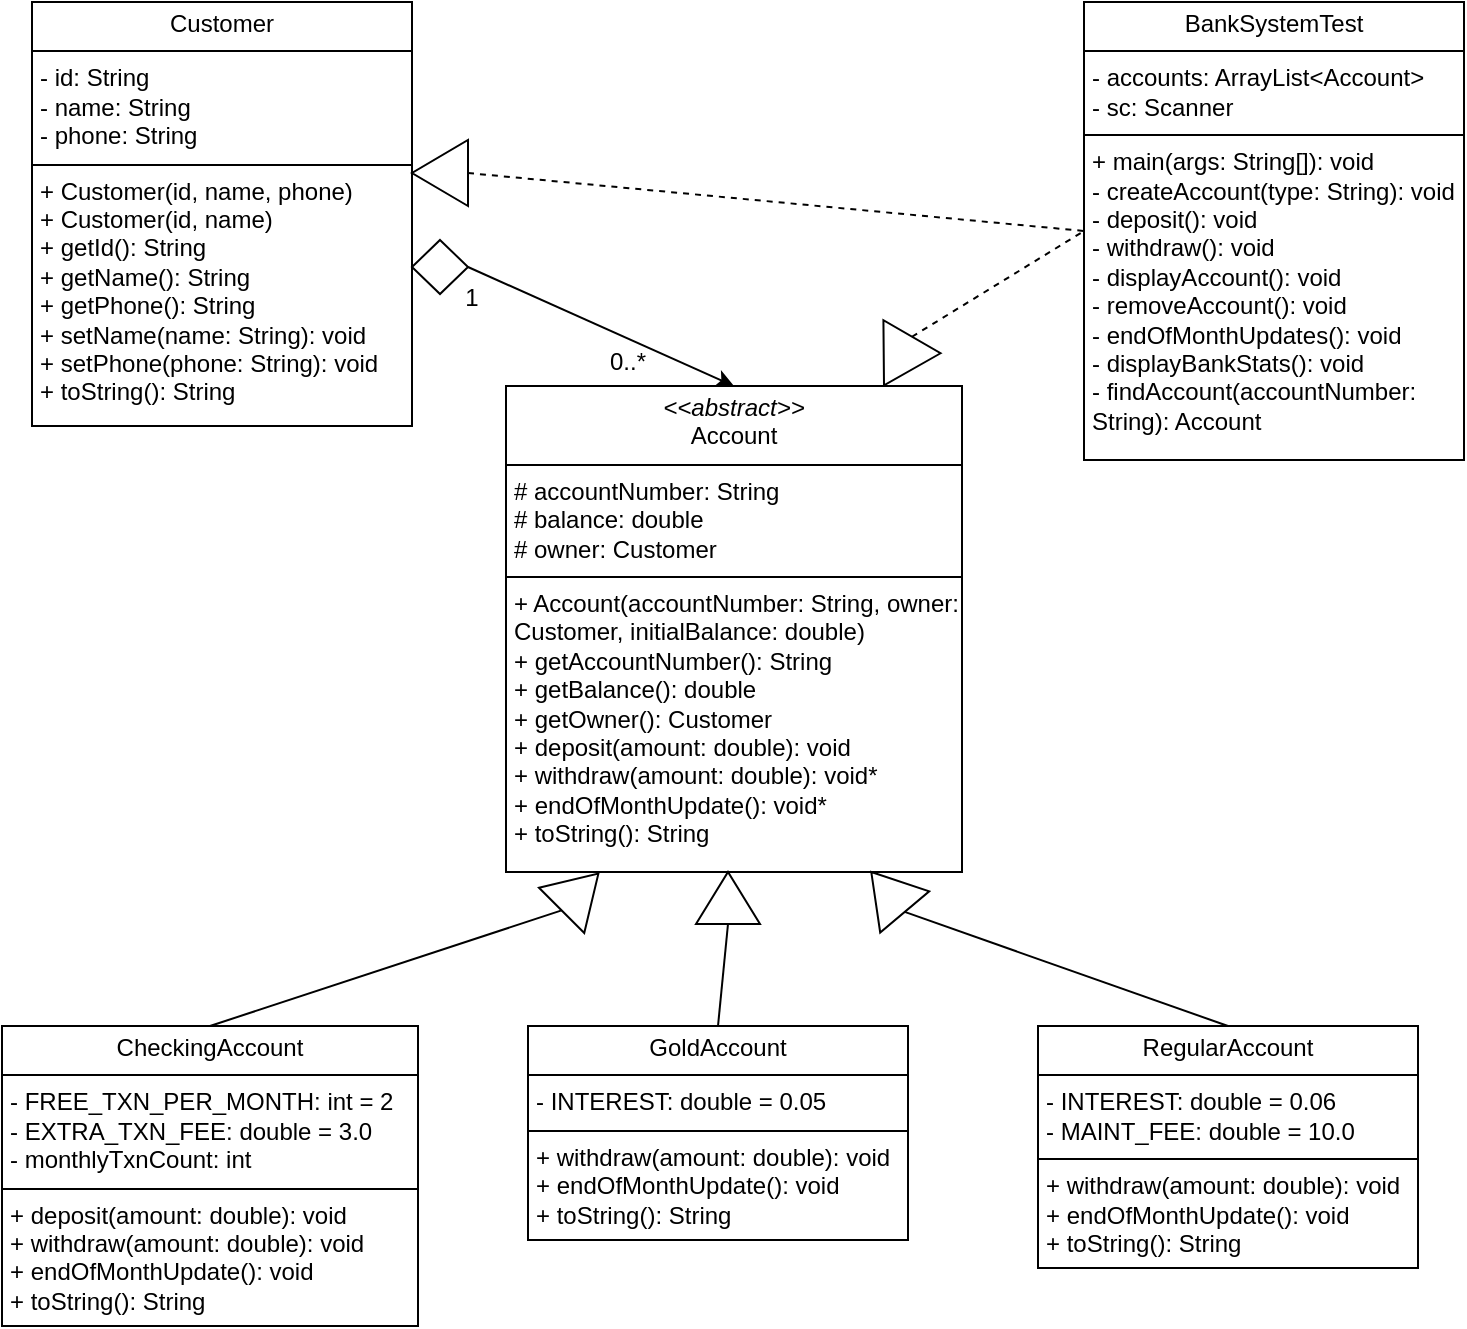 <mxfile version="28.1.2">
  <diagram name="Page-1" id="OdJDzr9ZJD8vTSJeCx2S">
    <mxGraphModel dx="1446" dy="719" grid="0" gridSize="10" guides="1" tooltips="1" connect="1" arrows="1" fold="1" page="1" pageScale="1" pageWidth="850" pageHeight="1100" math="0" shadow="0">
      <root>
        <mxCell id="0" />
        <mxCell id="1" parent="0" />
        <mxCell id="8VNh76Spja4uSYEV2eKS-1" value="&lt;p style=&quot;margin:0px;margin-top:4px;text-align:center;&quot;&gt;Customer&lt;/p&gt;&lt;hr size=&quot;1&quot; style=&quot;border-style:solid;&quot;&gt;&lt;p style=&quot;margin:0px;margin-left:4px;&quot;&gt;- id: String&lt;/p&gt;&lt;p style=&quot;margin:0px;margin-left:4px;&quot;&gt;- name: String&lt;/p&gt;&lt;p style=&quot;margin:0px;margin-left:4px;&quot;&gt;- phone: String&lt;/p&gt;&lt;hr size=&quot;1&quot; style=&quot;border-style:solid;&quot;&gt;&lt;p style=&quot;margin:0px;margin-left:4px;&quot;&gt;+ Customer(id, name, phone)&lt;/p&gt;&lt;p style=&quot;margin:0px;margin-left:4px;&quot;&gt;+ Customer(id, name)&lt;/p&gt;&lt;p style=&quot;margin:0px;margin-left:4px;&quot;&gt;+ getId(): String&amp;nbsp;&lt;/p&gt;&lt;p style=&quot;margin:0px;margin-left:4px;&quot;&gt;+ getName(): String&lt;/p&gt;&lt;p style=&quot;margin:0px;margin-left:4px;&quot;&gt;+ getPhone(): String&lt;/p&gt;&lt;p style=&quot;margin:0px;margin-left:4px;&quot;&gt;+ setName(name: String): void&lt;/p&gt;&lt;p style=&quot;margin:0px;margin-left:4px;&quot;&gt;+ setPhone(phone: String): void&lt;/p&gt;&lt;p style=&quot;margin:0px;margin-left:4px;&quot;&gt;+ toString(): String&lt;/p&gt;" style="verticalAlign=top;align=left;overflow=fill;html=1;whiteSpace=wrap;" vertex="1" parent="1">
          <mxGeometry x="52" y="68" width="190" height="212" as="geometry" />
        </mxCell>
        <mxCell id="8VNh76Spja4uSYEV2eKS-2" value="&lt;p style=&quot;margin:0px;margin-top:4px;text-align:center;&quot;&gt;&lt;i&gt;&amp;lt;&amp;lt;abstract&amp;gt;&amp;gt;&lt;/i&gt;&lt;br&gt;Account&lt;/p&gt;&lt;hr size=&quot;1&quot; style=&quot;border-style:solid;&quot;&gt;&lt;p style=&quot;margin:0px;margin-left:4px;&quot;&gt;# accountNumber: String&lt;br&gt;# balance: double&lt;/p&gt;&lt;p style=&quot;margin:0px;margin-left:4px;&quot;&gt;# owner: Customer&lt;/p&gt;&lt;hr size=&quot;1&quot; style=&quot;border-style:solid;&quot;&gt;&lt;p style=&quot;margin:0px;margin-left:4px;&quot;&gt;+ Account(accountNumber: String,&amp;nbsp;&lt;span style=&quot;background-color: transparent; color: light-dark(rgb(0, 0, 0), rgb(255, 255, 255));&quot;&gt;owner: Customer,&amp;nbsp;&lt;/span&gt;&lt;span style=&quot;background-color: transparent; color: light-dark(rgb(0, 0, 0), rgb(255, 255, 255));&quot;&gt;initialBalance: double)&lt;/span&gt;&lt;/p&gt;&lt;p style=&quot;margin:0px;margin-left:4px;&quot;&gt;+ getAccountNumber(): String&lt;/p&gt;&lt;p style=&quot;margin:0px;margin-left:4px;&quot;&gt;+ getBalance(): double&lt;/p&gt;&lt;p style=&quot;margin:0px;margin-left:4px;&quot;&gt;+ getOwner(): Customer&lt;/p&gt;&lt;p style=&quot;margin:0px;margin-left:4px;&quot;&gt;+ deposit(amount: double): void&lt;/p&gt;&lt;p style=&quot;margin:0px;margin-left:4px;&quot;&gt;+ withdraw(amount: double): void*&lt;/p&gt;&lt;p style=&quot;margin:0px;margin-left:4px;&quot;&gt;+ endOfMonthUpdate(): void*&lt;/p&gt;&lt;p style=&quot;margin:0px;margin-left:4px;&quot;&gt;+ toString(): String&amp;nbsp; &amp;nbsp;&amp;nbsp;&lt;/p&gt;" style="verticalAlign=top;align=left;overflow=fill;html=1;whiteSpace=wrap;" vertex="1" parent="1">
          <mxGeometry x="289" y="260" width="228" height="243" as="geometry" />
        </mxCell>
        <mxCell id="8VNh76Spja4uSYEV2eKS-3" value="&lt;p style=&quot;margin:0px;margin-top:4px;text-align:center;&quot;&gt;RegularAccount&lt;/p&gt;&lt;hr size=&quot;1&quot; style=&quot;border-style:solid;&quot;&gt;&lt;p style=&quot;margin:0px;margin-left:4px;&quot;&gt;- INTEREST: double = 0.06&lt;/p&gt;&lt;p style=&quot;margin:0px;margin-left:4px;&quot;&gt;- MAINT_FEE: double = 10.0&lt;/p&gt;&lt;hr size=&quot;1&quot; style=&quot;border-style:solid;&quot;&gt;&lt;p style=&quot;margin:0px;margin-left:4px;&quot;&gt;+ withdraw(amount: double): void&lt;/p&gt;&lt;p style=&quot;margin:0px;margin-left:4px;&quot;&gt;+ endOfMonthUpdate(): void&lt;/p&gt;&lt;p style=&quot;margin:0px;margin-left:4px;&quot;&gt;+ toString(): String&lt;/p&gt;" style="verticalAlign=top;align=left;overflow=fill;html=1;whiteSpace=wrap;" vertex="1" parent="1">
          <mxGeometry x="555" y="580" width="190" height="121" as="geometry" />
        </mxCell>
        <mxCell id="8VNh76Spja4uSYEV2eKS-4" value="&lt;p style=&quot;margin:0px;margin-top:4px;text-align:center;&quot;&gt;GoldAccount&lt;/p&gt;&lt;hr size=&quot;1&quot; style=&quot;border-style:solid;&quot;&gt;&lt;p style=&quot;margin:0px;margin-left:4px;&quot;&gt;- INTEREST: double = 0.05&lt;/p&gt;&lt;hr size=&quot;1&quot; style=&quot;border-style:solid;&quot;&gt;&lt;p style=&quot;margin:0px;margin-left:4px;&quot;&gt;+ withdraw(amount: double): void&lt;/p&gt;&lt;p style=&quot;margin:0px;margin-left:4px;&quot;&gt;+ endOfMonthUpdate(): void&lt;/p&gt;&lt;p style=&quot;margin:0px;margin-left:4px;&quot;&gt;+ toString(): String&lt;/p&gt;" style="verticalAlign=top;align=left;overflow=fill;html=1;whiteSpace=wrap;" vertex="1" parent="1">
          <mxGeometry x="300" y="580" width="190" height="107" as="geometry" />
        </mxCell>
        <mxCell id="8VNh76Spja4uSYEV2eKS-5" value="&lt;p style=&quot;margin:0px;margin-top:4px;text-align:center;&quot;&gt;CheckingAccount&lt;/p&gt;&lt;hr size=&quot;1&quot; style=&quot;border-style:solid;&quot;&gt;&lt;p style=&quot;margin:0px;margin-left:4px;&quot;&gt;- FREE_TXN_PER_MONTH: int = 2&lt;/p&gt;&lt;p style=&quot;margin:0px;margin-left:4px;&quot;&gt;- EXTRA_TXN_FEE: double = 3.0&lt;/p&gt;&lt;p style=&quot;margin:0px;margin-left:4px;&quot;&gt;- monthlyTxnCount: int&lt;/p&gt;&lt;hr size=&quot;1&quot; style=&quot;border-style:solid;&quot;&gt;&lt;p style=&quot;margin:0px;margin-left:4px;&quot;&gt;+ deposit(amount: double): void&lt;/p&gt;&lt;p style=&quot;margin:0px;margin-left:4px;&quot;&gt;+ withdraw(amount: double): void&lt;/p&gt;&lt;p style=&quot;margin:0px;margin-left:4px;&quot;&gt;+ endOfMonthUpdate(): void&lt;/p&gt;&lt;p style=&quot;margin:0px;margin-left:4px;&quot;&gt;+ toString(): String&lt;/p&gt;" style="verticalAlign=top;align=left;overflow=fill;html=1;whiteSpace=wrap;" vertex="1" parent="1">
          <mxGeometry x="37" y="580" width="208" height="150" as="geometry" />
        </mxCell>
        <mxCell id="8VNh76Spja4uSYEV2eKS-6" value="&lt;p style=&quot;margin:0px;margin-top:4px;text-align:center;&quot;&gt;BankSystemTest&lt;/p&gt;&lt;hr size=&quot;1&quot; style=&quot;border-style:solid;&quot;&gt;&lt;p style=&quot;margin:0px;margin-left:4px;&quot;&gt;- accounts: ArrayList&amp;lt;Account&amp;gt;&lt;br&gt;- sc: Scanner&amp;nbsp; &amp;nbsp;&lt;/p&gt;&lt;hr size=&quot;1&quot; style=&quot;border-style:solid;&quot;&gt;&lt;p style=&quot;margin:0px;margin-left:4px;&quot;&gt;+ main(args: String[]): void&lt;/p&gt;&lt;p style=&quot;margin:0px;margin-left:4px;&quot;&gt;- createAccount(type: String): void&lt;/p&gt;&lt;p style=&quot;margin:0px;margin-left:4px;&quot;&gt;- deposit(): void&lt;/p&gt;&lt;p style=&quot;margin:0px;margin-left:4px;&quot;&gt;- withdraw(): void&lt;/p&gt;&lt;p style=&quot;margin:0px;margin-left:4px;&quot;&gt;- displayAccount(): void&lt;/p&gt;&lt;p style=&quot;margin:0px;margin-left:4px;&quot;&gt;- removeAccount(): void&lt;/p&gt;&lt;p style=&quot;margin:0px;margin-left:4px;&quot;&gt;- endOfMonthUpdates(): void&lt;/p&gt;&lt;p style=&quot;margin:0px;margin-left:4px;&quot;&gt;- displayBankStats(): void&lt;/p&gt;&lt;p style=&quot;margin:0px;margin-left:4px;&quot;&gt;- findAccount(accountNumber: String): Account&lt;/p&gt;" style="verticalAlign=top;align=left;overflow=fill;html=1;whiteSpace=wrap;" vertex="1" parent="1">
          <mxGeometry x="578" y="68" width="190" height="229" as="geometry" />
        </mxCell>
        <mxCell id="8VNh76Spja4uSYEV2eKS-9" value="" style="triangle;whiteSpace=wrap;html=1;rotation=-45;" vertex="1" parent="1">
          <mxGeometry x="313" y="497" width="26" height="32" as="geometry" />
        </mxCell>
        <mxCell id="8VNh76Spja4uSYEV2eKS-10" value="" style="triangle;whiteSpace=wrap;html=1;rotation=-90;" vertex="1" parent="1">
          <mxGeometry x="387" y="500" width="26" height="32" as="geometry" />
        </mxCell>
        <mxCell id="8VNh76Spja4uSYEV2eKS-11" value="" style="triangle;whiteSpace=wrap;html=1;rotation=-130;" vertex="1" parent="1">
          <mxGeometry x="467" y="497" width="26" height="32" as="geometry" />
        </mxCell>
        <mxCell id="8VNh76Spja4uSYEV2eKS-12" value="" style="endArrow=none;html=1;rounded=0;exitX=0.5;exitY=0;exitDx=0;exitDy=0;entryX=0;entryY=0.5;entryDx=0;entryDy=0;" edge="1" parent="1" source="8VNh76Spja4uSYEV2eKS-5" target="8VNh76Spja4uSYEV2eKS-9">
          <mxGeometry width="50" height="50" relative="1" as="geometry">
            <mxPoint x="162" y="550" as="sourcePoint" />
            <mxPoint x="212" y="500" as="targetPoint" />
          </mxGeometry>
        </mxCell>
        <mxCell id="8VNh76Spja4uSYEV2eKS-13" value="" style="endArrow=none;html=1;rounded=0;exitX=0.5;exitY=0;exitDx=0;exitDy=0;entryX=0;entryY=0.5;entryDx=0;entryDy=0;" edge="1" parent="1" source="8VNh76Spja4uSYEV2eKS-4" target="8VNh76Spja4uSYEV2eKS-10">
          <mxGeometry width="50" height="50" relative="1" as="geometry">
            <mxPoint x="162" y="550" as="sourcePoint" />
            <mxPoint x="212" y="500" as="targetPoint" />
          </mxGeometry>
        </mxCell>
        <mxCell id="8VNh76Spja4uSYEV2eKS-14" value="" style="endArrow=none;html=1;rounded=0;exitX=0.5;exitY=0;exitDx=0;exitDy=0;entryX=0;entryY=0.5;entryDx=0;entryDy=0;" edge="1" parent="1" source="8VNh76Spja4uSYEV2eKS-3" target="8VNh76Spja4uSYEV2eKS-11">
          <mxGeometry width="50" height="50" relative="1" as="geometry">
            <mxPoint x="162" y="550" as="sourcePoint" />
            <mxPoint x="212" y="500" as="targetPoint" />
          </mxGeometry>
        </mxCell>
        <mxCell id="8VNh76Spja4uSYEV2eKS-16" value="" style="rhombus;whiteSpace=wrap;html=1;" vertex="1" parent="1">
          <mxGeometry x="242" y="187" width="28" height="27" as="geometry" />
        </mxCell>
        <mxCell id="8VNh76Spja4uSYEV2eKS-17" value="" style="endArrow=classic;html=1;rounded=0;exitX=1;exitY=0.5;exitDx=0;exitDy=0;entryX=0.5;entryY=0;entryDx=0;entryDy=0;" edge="1" parent="1" source="8VNh76Spja4uSYEV2eKS-16" target="8VNh76Spja4uSYEV2eKS-2">
          <mxGeometry width="50" height="50" relative="1" as="geometry">
            <mxPoint x="314" y="269" as="sourcePoint" />
            <mxPoint x="364" y="219" as="targetPoint" />
          </mxGeometry>
        </mxCell>
        <mxCell id="8VNh76Spja4uSYEV2eKS-19" value="" style="triangle;whiteSpace=wrap;html=1;rotation=120;" vertex="1" parent="1">
          <mxGeometry x="471" y="231" width="28" height="33" as="geometry" />
        </mxCell>
        <mxCell id="8VNh76Spja4uSYEV2eKS-20" value="" style="triangle;whiteSpace=wrap;html=1;rotation=-180;" vertex="1" parent="1">
          <mxGeometry x="241.999" y="137.004" width="28" height="33" as="geometry" />
        </mxCell>
        <mxCell id="8VNh76Spja4uSYEV2eKS-21" value="" style="endArrow=none;dashed=1;html=1;rounded=0;exitX=0;exitY=0.5;exitDx=0;exitDy=0;entryX=0;entryY=0.5;entryDx=0;entryDy=0;" edge="1" parent="1" source="8VNh76Spja4uSYEV2eKS-20" target="8VNh76Spja4uSYEV2eKS-6">
          <mxGeometry width="50" height="50" relative="1" as="geometry">
            <mxPoint x="314" y="269" as="sourcePoint" />
            <mxPoint x="364" y="219" as="targetPoint" />
          </mxGeometry>
        </mxCell>
        <mxCell id="8VNh76Spja4uSYEV2eKS-22" value="" style="endArrow=none;dashed=1;html=1;rounded=0;exitX=0;exitY=0.5;exitDx=0;exitDy=0;entryX=0;entryY=0.5;entryDx=0;entryDy=0;" edge="1" parent="1" source="8VNh76Spja4uSYEV2eKS-19" target="8VNh76Spja4uSYEV2eKS-6">
          <mxGeometry width="50" height="50" relative="1" as="geometry">
            <mxPoint x="314" y="269" as="sourcePoint" />
            <mxPoint x="364" y="219" as="targetPoint" />
          </mxGeometry>
        </mxCell>
        <mxCell id="8VNh76Spja4uSYEV2eKS-23" value="1" style="text;html=1;align=center;verticalAlign=middle;whiteSpace=wrap;rounded=0;" vertex="1" parent="1">
          <mxGeometry x="242" y="201" width="60" height="30" as="geometry" />
        </mxCell>
        <mxCell id="8VNh76Spja4uSYEV2eKS-24" value="0..*" style="text;html=1;align=center;verticalAlign=middle;whiteSpace=wrap;rounded=0;" vertex="1" parent="1">
          <mxGeometry x="320" y="232.5" width="60" height="30" as="geometry" />
        </mxCell>
      </root>
    </mxGraphModel>
  </diagram>
</mxfile>
